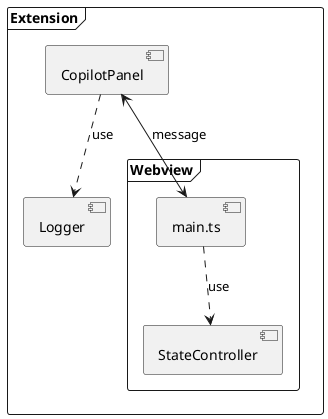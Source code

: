 @startuml
'https://plantuml.com/component-diagram

frame "Extension" {
    [CopilotPanel] ..> [Logger] : use
    frame "Webview" {
        [CopilotPanel] <--> [main.ts] : message
        [main.ts] ..> [StateController] : use
    }
}

@enduml
